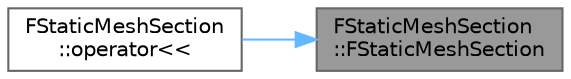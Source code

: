 digraph "FStaticMeshSection::FStaticMeshSection"
{
 // INTERACTIVE_SVG=YES
 // LATEX_PDF_SIZE
  bgcolor="transparent";
  edge [fontname=Helvetica,fontsize=10,labelfontname=Helvetica,labelfontsize=10];
  node [fontname=Helvetica,fontsize=10,shape=box,height=0.2,width=0.4];
  rankdir="RL";
  Node1 [id="Node000001",label="FStaticMeshSection\l::FStaticMeshSection",height=0.2,width=0.4,color="gray40", fillcolor="grey60", style="filled", fontcolor="black",tooltip="Constructor."];
  Node1 -> Node2 [id="edge1_Node000001_Node000002",dir="back",color="steelblue1",style="solid",tooltip=" "];
  Node2 [id="Node000002",label="FStaticMeshSection\l::operator\<\<",height=0.2,width=0.4,color="grey40", fillcolor="white", style="filled",URL="$df/d5b/structFStaticMeshSection.html#aac8e6479fc3fb76805e90efcfe4a0c8d",tooltip="Serializer."];
}
